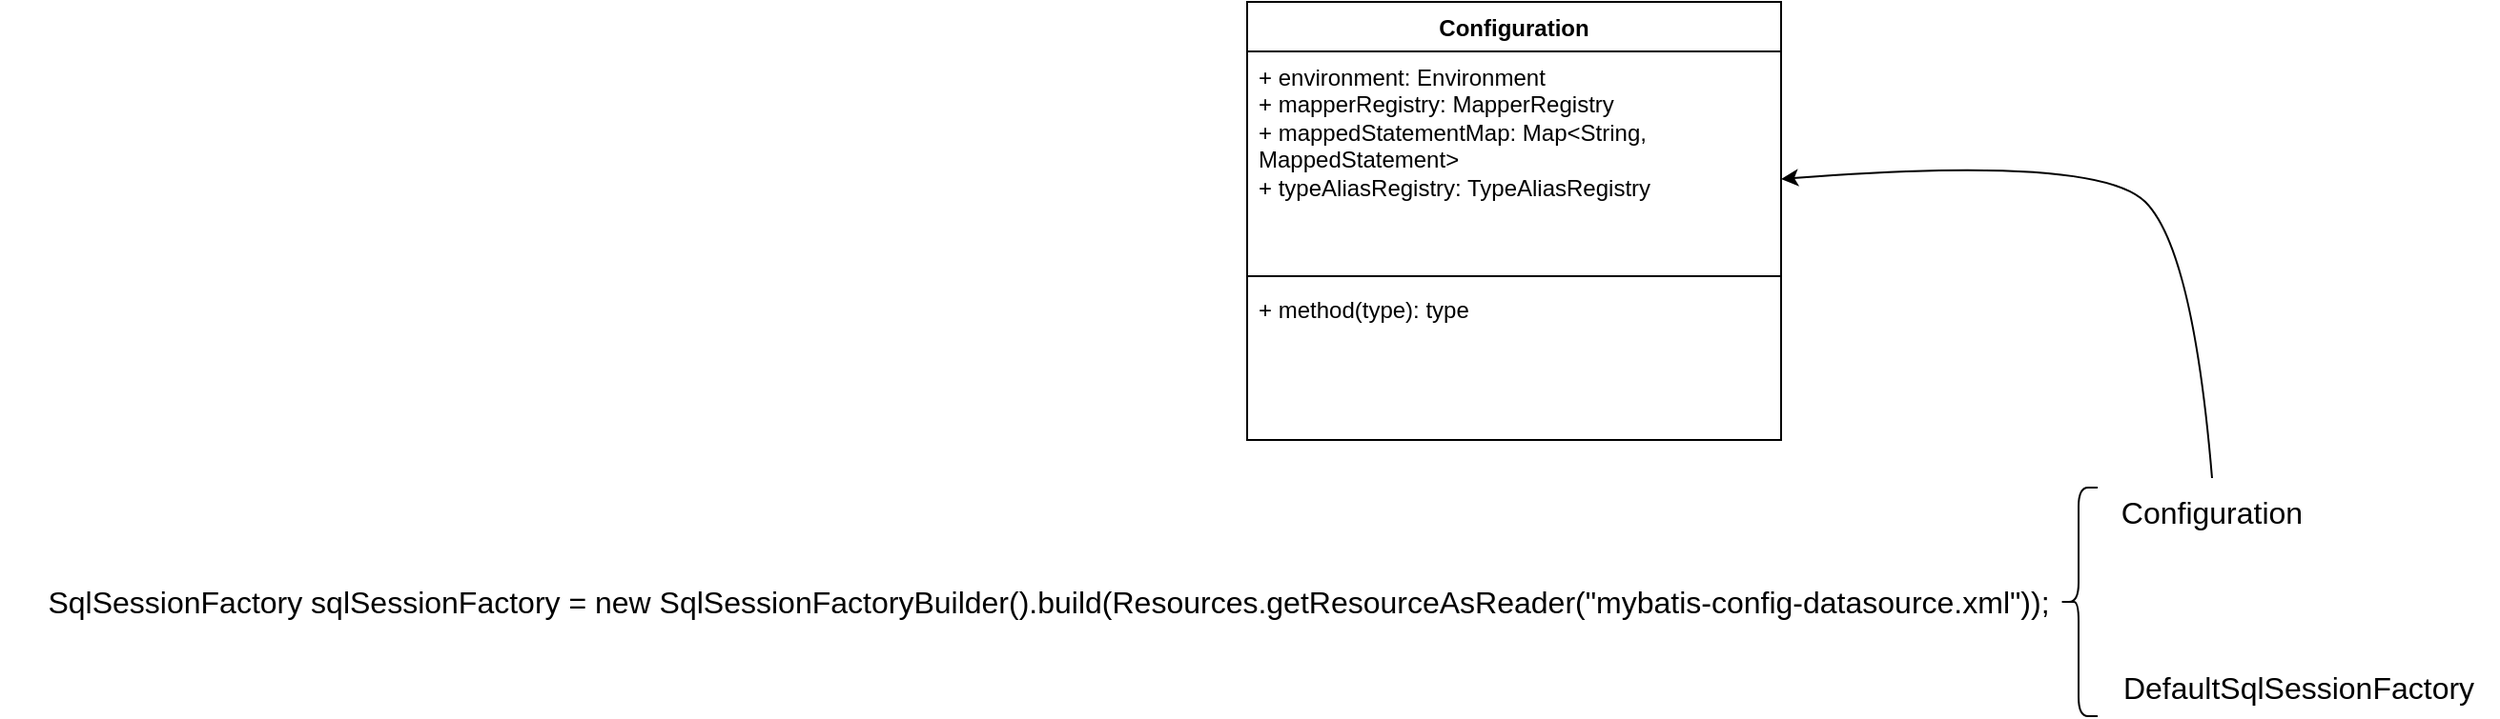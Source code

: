 <mxfile version="26.0.9">
  <diagram name="第 1 页" id="sLVxyHnne799nmBEyALM">
    <mxGraphModel dx="2261" dy="836" grid="1" gridSize="10" guides="1" tooltips="1" connect="1" arrows="1" fold="1" page="1" pageScale="1" pageWidth="827" pageHeight="1169" math="0" shadow="0">
      <root>
        <mxCell id="0" />
        <mxCell id="1" parent="0" />
        <mxCell id="d1C5bnL4--4BTZUl6bTW-1" value="SqlSessionFactory sqlSessionFactory = new SqlSessionFactoryBuilder().build(Resources.getResourceAsReader(&quot;mybatis-config-datasource.xml&quot;));" style="text;html=1;align=center;verticalAlign=middle;whiteSpace=wrap;rounded=0;fontSize=16;" vertex="1" parent="1">
          <mxGeometry x="-520" y="820" width="1100" height="30" as="geometry" />
        </mxCell>
        <mxCell id="d1C5bnL4--4BTZUl6bTW-2" value="" style="shape=curlyBracket;whiteSpace=wrap;html=1;rounded=1;labelPosition=left;verticalLabelPosition=middle;align=right;verticalAlign=middle;" vertex="1" parent="1">
          <mxGeometry x="560" y="775" width="20" height="120" as="geometry" />
        </mxCell>
        <mxCell id="d1C5bnL4--4BTZUl6bTW-3" value="Configuration" style="text;html=1;align=center;verticalAlign=middle;whiteSpace=wrap;rounded=0;fontSize=16;" vertex="1" parent="1">
          <mxGeometry x="590" y="770" width="100" height="35" as="geometry" />
        </mxCell>
        <mxCell id="d1C5bnL4--4BTZUl6bTW-4" value="DefaultSqlSessionFactory" style="text;html=1;align=center;verticalAlign=middle;resizable=0;points=[];autosize=1;strokeColor=none;fillColor=none;fontSize=16;" vertex="1" parent="1">
          <mxGeometry x="580" y="865" width="210" height="30" as="geometry" />
        </mxCell>
        <mxCell id="d1C5bnL4--4BTZUl6bTW-5" value="" style="curved=1;endArrow=classic;html=1;rounded=0;exitX=0.5;exitY=0;exitDx=0;exitDy=0;entryX=1;entryY=0.5;entryDx=0;entryDy=0;" edge="1" parent="1" source="d1C5bnL4--4BTZUl6bTW-3">
          <mxGeometry width="50" height="50" relative="1" as="geometry">
            <mxPoint x="580" y="650" as="sourcePoint" />
            <mxPoint x="414" y="613" as="targetPoint" />
            <Array as="points">
              <mxPoint x="630" y="650" />
              <mxPoint x="580" y="600" />
            </Array>
          </mxGeometry>
        </mxCell>
        <mxCell id="d1C5bnL4--4BTZUl6bTW-6" value="Configuration" style="swimlane;fontStyle=1;align=center;verticalAlign=top;childLayout=stackLayout;horizontal=1;startSize=26;horizontalStack=0;resizeParent=1;resizeParentMax=0;resizeLast=0;collapsible=1;marginBottom=0;whiteSpace=wrap;html=1;" vertex="1" parent="1">
          <mxGeometry x="134" y="520" width="280" height="230" as="geometry" />
        </mxCell>
        <mxCell id="d1C5bnL4--4BTZUl6bTW-7" value="+ environment: Environment&lt;div&gt;+ mapperRegistry: MapperRegistry&lt;/div&gt;&lt;div&gt;+&amp;nbsp;mappedStatementMap: Map&amp;lt;String, MappedStatement&amp;gt;&lt;/div&gt;&lt;div&gt;+&amp;nbsp;typeAliasRegistry: TypeAliasRegistry&lt;/div&gt;" style="text;strokeColor=none;fillColor=none;align=left;verticalAlign=top;spacingLeft=4;spacingRight=4;overflow=hidden;rotatable=0;points=[[0,0.5],[1,0.5]];portConstraint=eastwest;whiteSpace=wrap;html=1;" vertex="1" parent="d1C5bnL4--4BTZUl6bTW-6">
          <mxGeometry y="26" width="280" height="114" as="geometry" />
        </mxCell>
        <mxCell id="d1C5bnL4--4BTZUl6bTW-8" value="" style="line;strokeWidth=1;fillColor=none;align=left;verticalAlign=middle;spacingTop=-1;spacingLeft=3;spacingRight=3;rotatable=0;labelPosition=right;points=[];portConstraint=eastwest;strokeColor=inherit;" vertex="1" parent="d1C5bnL4--4BTZUl6bTW-6">
          <mxGeometry y="140" width="280" height="8" as="geometry" />
        </mxCell>
        <mxCell id="d1C5bnL4--4BTZUl6bTW-9" value="+ method(type): type" style="text;strokeColor=none;fillColor=none;align=left;verticalAlign=top;spacingLeft=4;spacingRight=4;overflow=hidden;rotatable=0;points=[[0,0.5],[1,0.5]];portConstraint=eastwest;whiteSpace=wrap;html=1;" vertex="1" parent="d1C5bnL4--4BTZUl6bTW-6">
          <mxGeometry y="148" width="280" height="82" as="geometry" />
        </mxCell>
      </root>
    </mxGraphModel>
  </diagram>
</mxfile>
